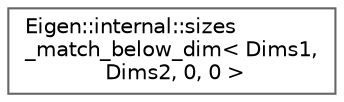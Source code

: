 digraph "类继承关系图"
{
 // LATEX_PDF_SIZE
  bgcolor="transparent";
  edge [fontname=Helvetica,fontsize=10,labelfontname=Helvetica,labelfontsize=10];
  node [fontname=Helvetica,fontsize=10,shape=box,height=0.2,width=0.4];
  rankdir="LR";
  Node0 [id="Node000000",label="Eigen::internal::sizes\l_match_below_dim\< Dims1,\l Dims2, 0, 0 \>",height=0.2,width=0.4,color="grey40", fillcolor="white", style="filled",URL="$struct_eigen_1_1internal_1_1sizes__match__below__dim_3_01_dims1_00_01_dims2_00_010_00_010_01_4.html",tooltip=" "];
}
